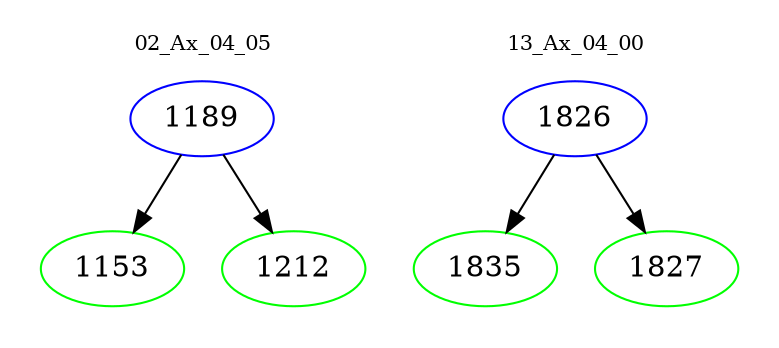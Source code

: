 digraph{
subgraph cluster_0 {
color = white
label = "02_Ax_04_05";
fontsize=10;
T0_1189 [label="1189", color="blue"]
T0_1189 -> T0_1153 [color="black"]
T0_1153 [label="1153", color="green"]
T0_1189 -> T0_1212 [color="black"]
T0_1212 [label="1212", color="green"]
}
subgraph cluster_1 {
color = white
label = "13_Ax_04_00";
fontsize=10;
T1_1826 [label="1826", color="blue"]
T1_1826 -> T1_1835 [color="black"]
T1_1835 [label="1835", color="green"]
T1_1826 -> T1_1827 [color="black"]
T1_1827 [label="1827", color="green"]
}
}
